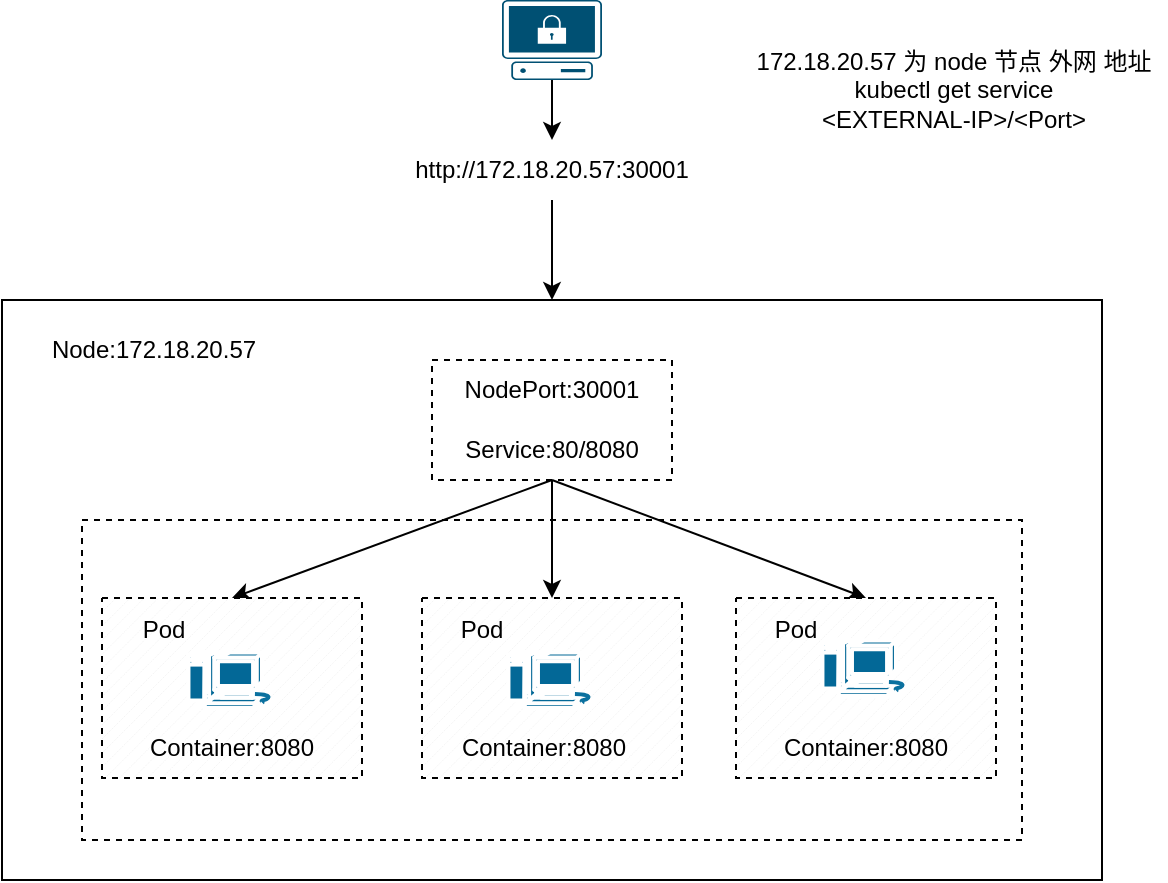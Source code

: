 <mxfile version="20.0.4" type="github">
  <diagram id="6I0OCvxSQrVGMHxT2VVA" name="Page-1">
    <mxGraphModel dx="946" dy="589" grid="1" gridSize="10" guides="1" tooltips="1" connect="1" arrows="1" fold="1" page="1" pageScale="1" pageWidth="850" pageHeight="1100" math="0" shadow="0">
      <root>
        <mxCell id="0" />
        <mxCell id="1" parent="0" />
        <mxCell id="ShqAhk9DvxXDbeEFSma--2" value="" style="rounded=0;whiteSpace=wrap;html=1;" vertex="1" parent="1">
          <mxGeometry x="138" y="310" width="550" height="290" as="geometry" />
        </mxCell>
        <mxCell id="ShqAhk9DvxXDbeEFSma--12" value="" style="rounded=0;whiteSpace=wrap;html=1;dashed=1;" vertex="1" parent="1">
          <mxGeometry x="178" y="420" width="470" height="160" as="geometry" />
        </mxCell>
        <mxCell id="ShqAhk9DvxXDbeEFSma--4" style="edgeStyle=orthogonalEdgeStyle;rounded=0;orthogonalLoop=1;jettySize=auto;html=1;exitX=0.5;exitY=1;exitDx=0;exitDy=0;exitPerimeter=0;" edge="1" parent="1" source="ShqAhk9DvxXDbeEFSma--1" target="ShqAhk9DvxXDbeEFSma--3">
          <mxGeometry relative="1" as="geometry" />
        </mxCell>
        <mxCell id="ShqAhk9DvxXDbeEFSma--1" value="" style="points=[[0.02,0.015,0],[0.5,0,0],[0.98,0.015,0],[1,0.38,0],[0.895,0.98,0],[0.5,1,0],[0.105,0.98,0],[0,0.38,0]];verticalLabelPosition=bottom;sketch=0;html=1;verticalAlign=top;aspect=fixed;align=center;pointerEvents=1;shape=mxgraph.cisco19.secure_endpoint_pc;fillColor=#005073;strokeColor=none;" vertex="1" parent="1">
          <mxGeometry x="388" y="160" width="50" height="40" as="geometry" />
        </mxCell>
        <mxCell id="ShqAhk9DvxXDbeEFSma--5" style="edgeStyle=orthogonalEdgeStyle;rounded=0;orthogonalLoop=1;jettySize=auto;html=1;exitX=0.5;exitY=1;exitDx=0;exitDy=0;entryX=0.5;entryY=0;entryDx=0;entryDy=0;" edge="1" parent="1" source="ShqAhk9DvxXDbeEFSma--3" target="ShqAhk9DvxXDbeEFSma--2">
          <mxGeometry relative="1" as="geometry" />
        </mxCell>
        <mxCell id="ShqAhk9DvxXDbeEFSma--3" value="http://172.18.20.57:30001" style="text;html=1;strokeColor=none;fillColor=none;align=center;verticalAlign=middle;whiteSpace=wrap;rounded=0;" vertex="1" parent="1">
          <mxGeometry x="383" y="230" width="60" height="30" as="geometry" />
        </mxCell>
        <mxCell id="ShqAhk9DvxXDbeEFSma--7" value="172.18.20.57 为 node 节点 外网 地址&lt;br&gt;&lt;div style=&quot;&quot;&gt;&lt;span style=&quot;background-color: initial;&quot;&gt;kubectl get service&lt;/span&gt;&lt;/div&gt;&lt;div style=&quot;&quot;&gt;&lt;span style=&quot;background-color: initial;&quot;&gt;&amp;lt;EXTERNAL-IP&lt;/span&gt;&lt;span style=&quot;background-color: initial;&quot;&gt;&amp;gt;/&amp;lt;Port&amp;gt;&lt;/span&gt;&lt;/div&gt;" style="text;html=1;strokeColor=none;fillColor=none;align=center;verticalAlign=middle;whiteSpace=wrap;rounded=0;" vertex="1" parent="1">
          <mxGeometry x="508" y="170" width="212" height="70" as="geometry" />
        </mxCell>
        <mxCell id="ShqAhk9DvxXDbeEFSma--8" value="Node:172.18.20.57" style="text;html=1;strokeColor=none;fillColor=none;align=center;verticalAlign=middle;whiteSpace=wrap;rounded=0;" vertex="1" parent="1">
          <mxGeometry x="184" y="320" width="60" height="30" as="geometry" />
        </mxCell>
        <mxCell id="ShqAhk9DvxXDbeEFSma--9" value="" style="rounded=0;whiteSpace=wrap;html=1;dashed=1;" vertex="1" parent="1">
          <mxGeometry x="353" y="340" width="120" height="60" as="geometry" />
        </mxCell>
        <mxCell id="ShqAhk9DvxXDbeEFSma--10" value="NodePort:30001" style="text;html=1;strokeColor=none;fillColor=none;align=center;verticalAlign=middle;whiteSpace=wrap;rounded=0;dashed=1;" vertex="1" parent="1">
          <mxGeometry x="383" y="340" width="60" height="30" as="geometry" />
        </mxCell>
        <mxCell id="ShqAhk9DvxXDbeEFSma--31" style="rounded=0;orthogonalLoop=1;jettySize=auto;html=1;exitX=0.5;exitY=1;exitDx=0;exitDy=0;entryX=0.5;entryY=0;entryDx=0;entryDy=0;entryPerimeter=0;" edge="1" parent="1" source="ShqAhk9DvxXDbeEFSma--11" target="ShqAhk9DvxXDbeEFSma--18">
          <mxGeometry relative="1" as="geometry" />
        </mxCell>
        <mxCell id="ShqAhk9DvxXDbeEFSma--32" style="edgeStyle=none;rounded=0;orthogonalLoop=1;jettySize=auto;html=1;exitX=0.5;exitY=1;exitDx=0;exitDy=0;entryX=0.5;entryY=0;entryDx=0;entryDy=0;entryPerimeter=0;" edge="1" parent="1" source="ShqAhk9DvxXDbeEFSma--11" target="ShqAhk9DvxXDbeEFSma--19">
          <mxGeometry relative="1" as="geometry" />
        </mxCell>
        <mxCell id="ShqAhk9DvxXDbeEFSma--33" style="edgeStyle=none;rounded=0;orthogonalLoop=1;jettySize=auto;html=1;exitX=0.5;exitY=1;exitDx=0;exitDy=0;entryX=0.5;entryY=0;entryDx=0;entryDy=0;entryPerimeter=0;" edge="1" parent="1" source="ShqAhk9DvxXDbeEFSma--11" target="ShqAhk9DvxXDbeEFSma--20">
          <mxGeometry relative="1" as="geometry" />
        </mxCell>
        <mxCell id="ShqAhk9DvxXDbeEFSma--11" value="Service:80/8080" style="text;html=1;strokeColor=none;fillColor=none;align=center;verticalAlign=middle;whiteSpace=wrap;rounded=0;dashed=1;" vertex="1" parent="1">
          <mxGeometry x="383" y="370" width="60" height="30" as="geometry" />
        </mxCell>
        <mxCell id="ShqAhk9DvxXDbeEFSma--18" value="" style="verticalLabelPosition=bottom;verticalAlign=top;html=1;shape=mxgraph.basic.patternFillRect;fillStyle=diag;step=5;fillStrokeWidth=0.2;fillStrokeColor=#dddddd;dashed=1;" vertex="1" parent="1">
          <mxGeometry x="188" y="459" width="130" height="90" as="geometry" />
        </mxCell>
        <mxCell id="ShqAhk9DvxXDbeEFSma--19" value="" style="verticalLabelPosition=bottom;verticalAlign=top;html=1;shape=mxgraph.basic.patternFillRect;fillStyle=diag;step=5;fillStrokeWidth=0.2;fillStrokeColor=#dddddd;dashed=1;" vertex="1" parent="1">
          <mxGeometry x="348" y="459" width="130" height="90" as="geometry" />
        </mxCell>
        <mxCell id="ShqAhk9DvxXDbeEFSma--20" value="" style="verticalLabelPosition=bottom;verticalAlign=top;html=1;shape=mxgraph.basic.patternFillRect;fillStyle=diag;step=5;fillStrokeWidth=0.2;fillStrokeColor=#dddddd;dashed=1;" vertex="1" parent="1">
          <mxGeometry x="505" y="459" width="130" height="90" as="geometry" />
        </mxCell>
        <mxCell id="ShqAhk9DvxXDbeEFSma--21" value="" style="shape=mxgraph.cisco.computers_and_peripherals.macintosh;html=1;pointerEvents=1;dashed=0;fillColor=#036897;strokeColor=#ffffff;strokeWidth=2;verticalLabelPosition=bottom;verticalAlign=top;align=center;outlineConnect=0;" vertex="1" parent="1">
          <mxGeometry x="231" y="486" width="44" height="28" as="geometry" />
        </mxCell>
        <mxCell id="ShqAhk9DvxXDbeEFSma--22" value="Pod" style="text;html=1;strokeColor=none;fillColor=none;align=center;verticalAlign=middle;whiteSpace=wrap;rounded=0;dashed=1;" vertex="1" parent="1">
          <mxGeometry x="189" y="460" width="60" height="30" as="geometry" />
        </mxCell>
        <mxCell id="ShqAhk9DvxXDbeEFSma--23" value="Pod" style="text;html=1;strokeColor=none;fillColor=none;align=center;verticalAlign=middle;whiteSpace=wrap;rounded=0;dashed=1;" vertex="1" parent="1">
          <mxGeometry x="348" y="460" width="60" height="30" as="geometry" />
        </mxCell>
        <mxCell id="ShqAhk9DvxXDbeEFSma--24" value="Pod" style="text;html=1;strokeColor=none;fillColor=none;align=center;verticalAlign=middle;whiteSpace=wrap;rounded=0;dashed=1;" vertex="1" parent="1">
          <mxGeometry x="505" y="460" width="60" height="30" as="geometry" />
        </mxCell>
        <mxCell id="ShqAhk9DvxXDbeEFSma--25" value="" style="shape=mxgraph.cisco.computers_and_peripherals.macintosh;html=1;pointerEvents=1;dashed=0;fillColor=#036897;strokeColor=#ffffff;strokeWidth=2;verticalLabelPosition=bottom;verticalAlign=top;align=center;outlineConnect=0;" vertex="1" parent="1">
          <mxGeometry x="391" y="486" width="44" height="28" as="geometry" />
        </mxCell>
        <mxCell id="ShqAhk9DvxXDbeEFSma--26" value="" style="shape=mxgraph.cisco.computers_and_peripherals.macintosh;html=1;pointerEvents=1;dashed=0;fillColor=#036897;strokeColor=#ffffff;strokeWidth=2;verticalLabelPosition=bottom;verticalAlign=top;align=center;outlineConnect=0;" vertex="1" parent="1">
          <mxGeometry x="548" y="480" width="44" height="28" as="geometry" />
        </mxCell>
        <mxCell id="ShqAhk9DvxXDbeEFSma--27" value="Container:8080" style="text;html=1;strokeColor=none;fillColor=none;align=center;verticalAlign=middle;whiteSpace=wrap;rounded=0;dashed=1;" vertex="1" parent="1">
          <mxGeometry x="223" y="519" width="60" height="30" as="geometry" />
        </mxCell>
        <mxCell id="ShqAhk9DvxXDbeEFSma--28" value="Container:8080" style="text;html=1;strokeColor=none;fillColor=none;align=center;verticalAlign=middle;whiteSpace=wrap;rounded=0;dashed=1;" vertex="1" parent="1">
          <mxGeometry x="379" y="519" width="60" height="30" as="geometry" />
        </mxCell>
        <mxCell id="ShqAhk9DvxXDbeEFSma--29" value="Container:8080" style="text;html=1;strokeColor=none;fillColor=none;align=center;verticalAlign=middle;whiteSpace=wrap;rounded=0;dashed=1;" vertex="1" parent="1">
          <mxGeometry x="540" y="519" width="60" height="30" as="geometry" />
        </mxCell>
      </root>
    </mxGraphModel>
  </diagram>
</mxfile>
